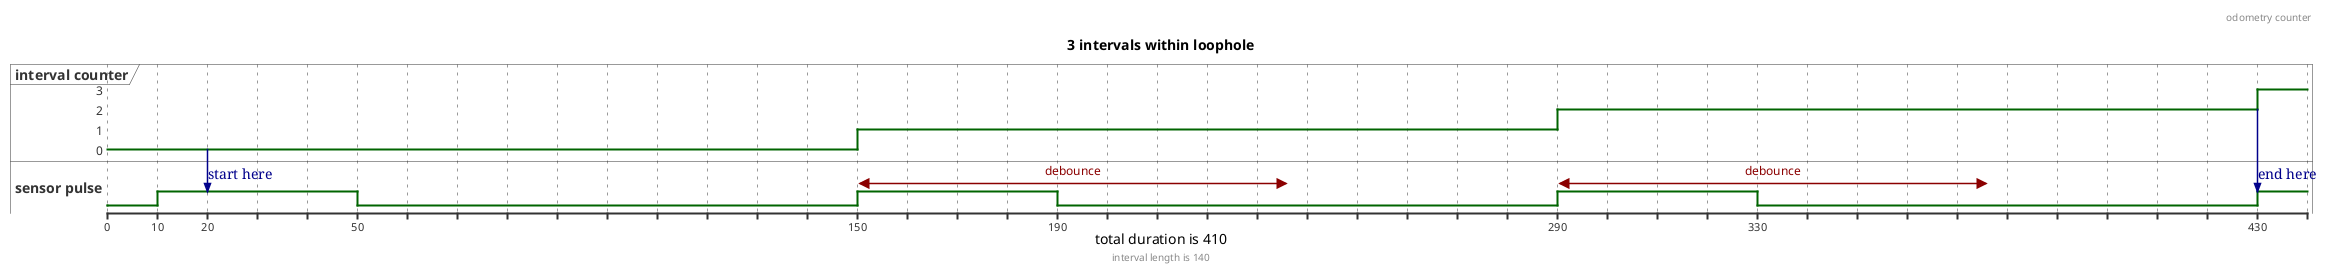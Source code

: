 @startuml

Title 3 intervals within loophole
header: odometry counter
caption total duration is 410
footer: interval length is 140

robust "interval counter" as C
binary "sensor pulse" as S


@0
S is low
C is 0
@+10
S is high
@+10
C -> S : start here

@+30
S is low

@+100
S is high
C is 1
S@+0 <-> @+86 : debounce

@+40
S is low

@+100
S is high
C is 2

S@+0 <-> @+86 : debounce

@+40
S is low

@+100
S is high
C is 3

C -> S : end here


@enduml

